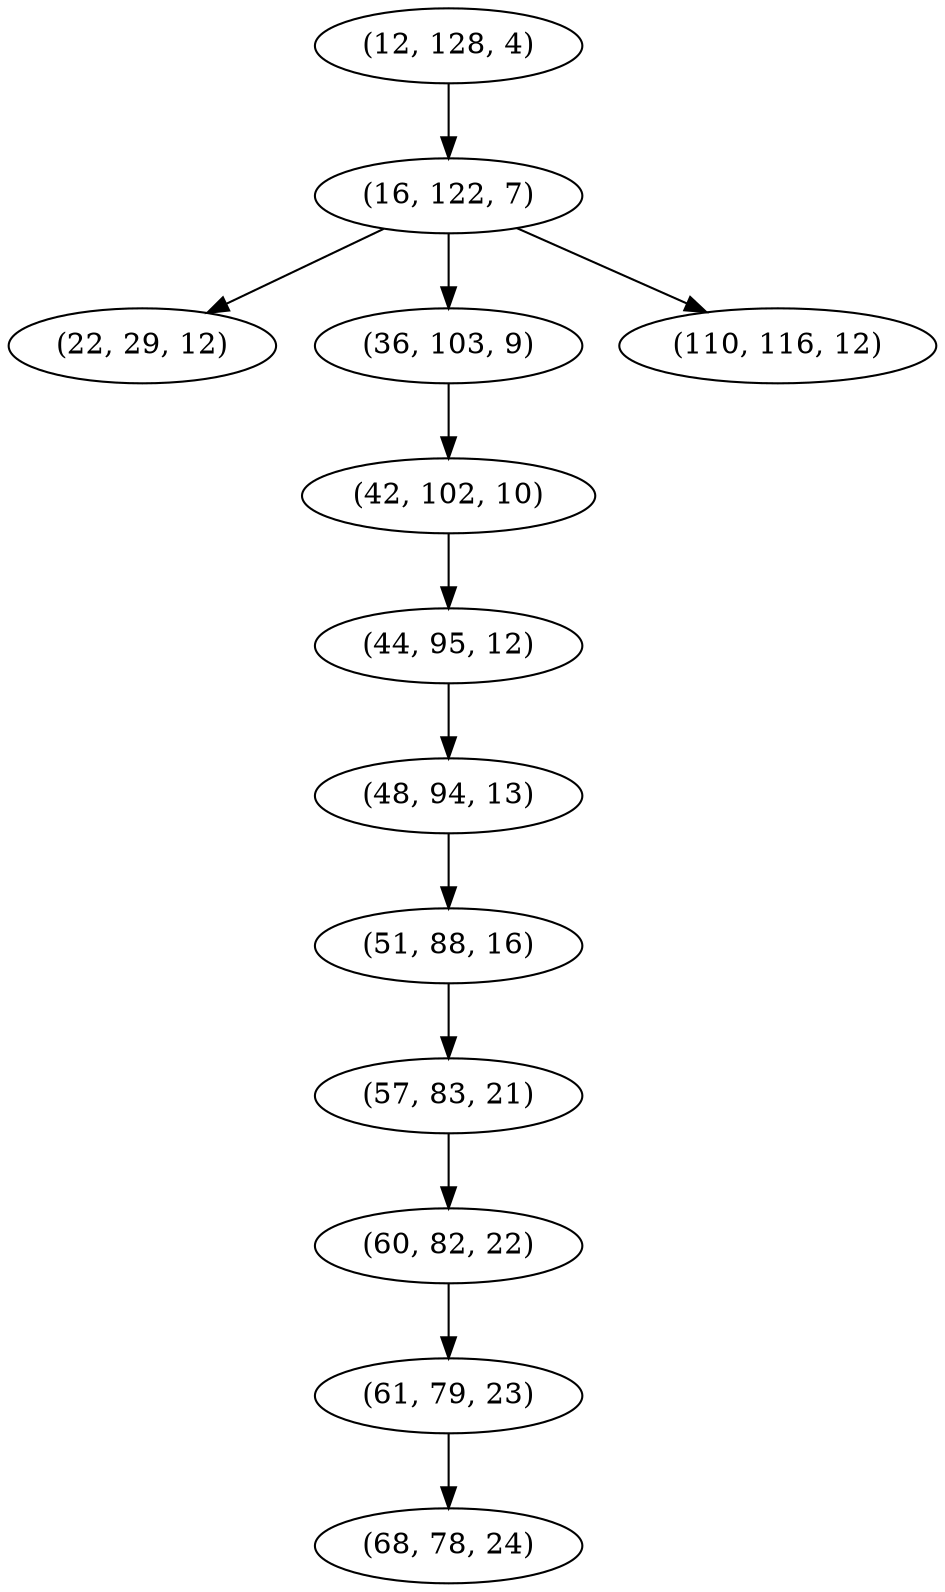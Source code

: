 digraph tree {
    "(12, 128, 4)";
    "(16, 122, 7)";
    "(22, 29, 12)";
    "(36, 103, 9)";
    "(42, 102, 10)";
    "(44, 95, 12)";
    "(48, 94, 13)";
    "(51, 88, 16)";
    "(57, 83, 21)";
    "(60, 82, 22)";
    "(61, 79, 23)";
    "(68, 78, 24)";
    "(110, 116, 12)";
    "(12, 128, 4)" -> "(16, 122, 7)";
    "(16, 122, 7)" -> "(22, 29, 12)";
    "(16, 122, 7)" -> "(36, 103, 9)";
    "(16, 122, 7)" -> "(110, 116, 12)";
    "(36, 103, 9)" -> "(42, 102, 10)";
    "(42, 102, 10)" -> "(44, 95, 12)";
    "(44, 95, 12)" -> "(48, 94, 13)";
    "(48, 94, 13)" -> "(51, 88, 16)";
    "(51, 88, 16)" -> "(57, 83, 21)";
    "(57, 83, 21)" -> "(60, 82, 22)";
    "(60, 82, 22)" -> "(61, 79, 23)";
    "(61, 79, 23)" -> "(68, 78, 24)";
}
